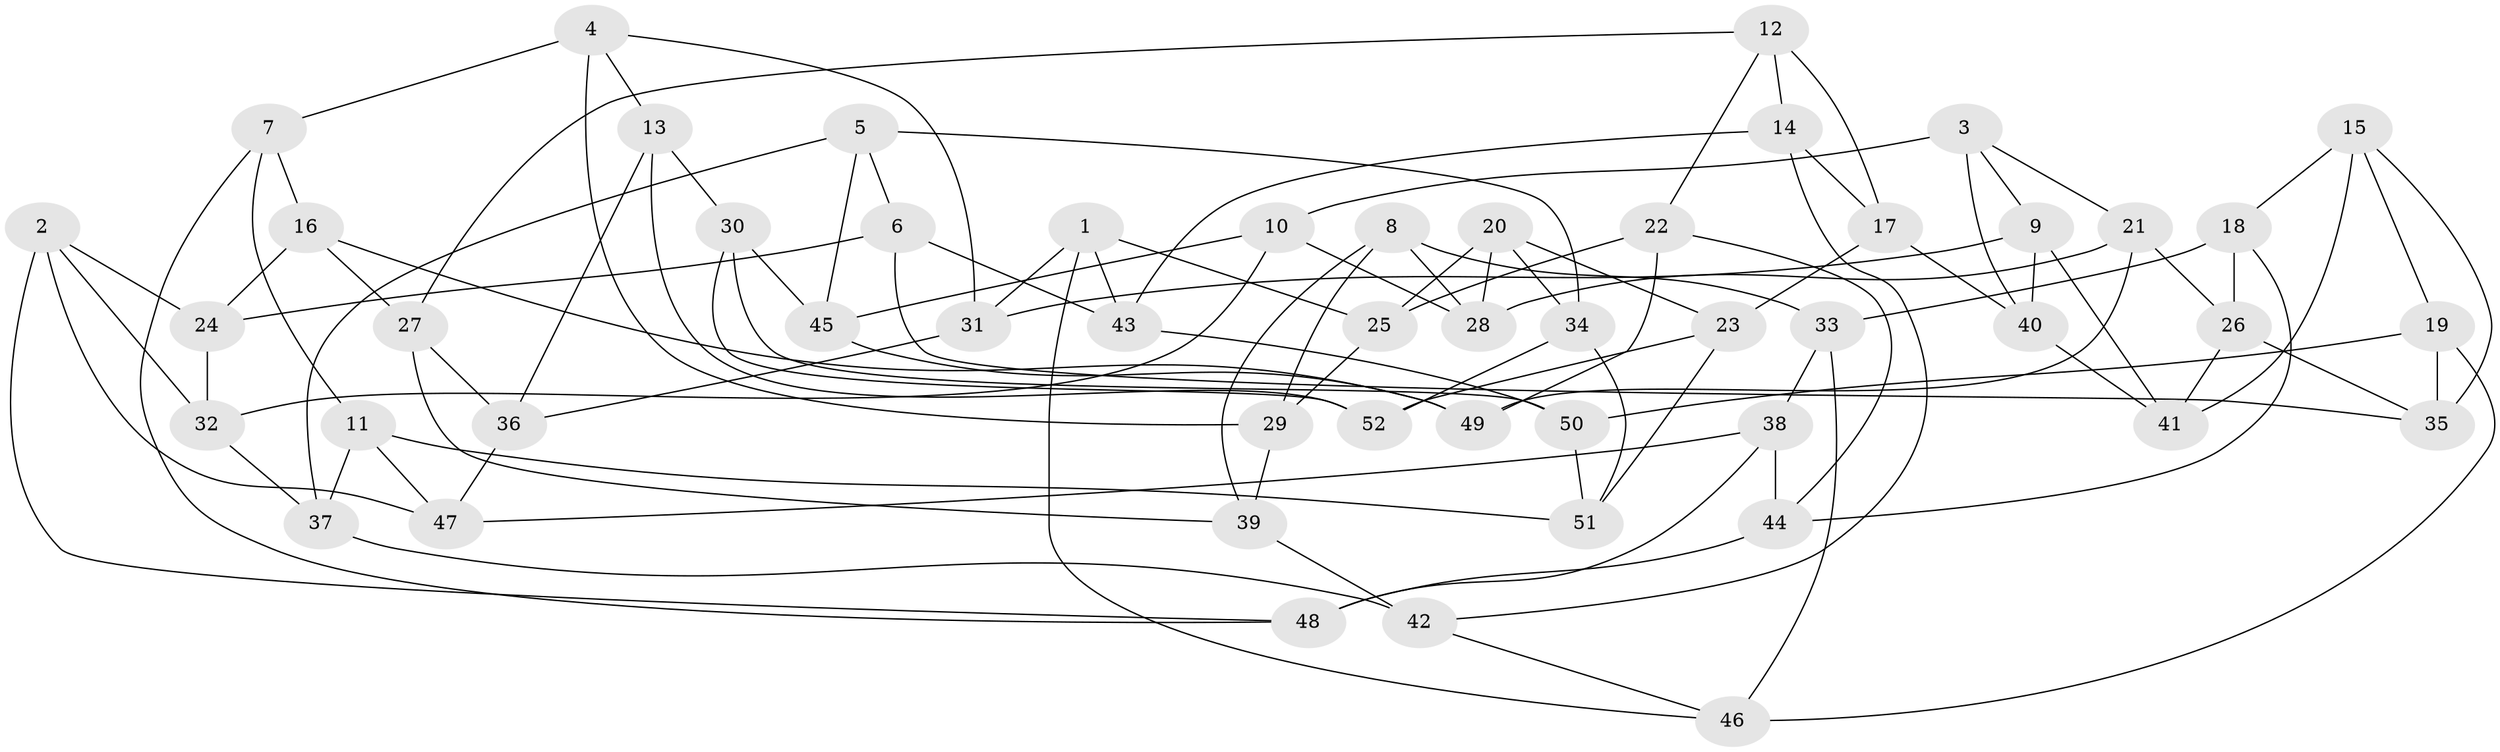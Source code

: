 // Generated by graph-tools (version 1.1) at 2025/50/03/09/25 03:50:44]
// undirected, 52 vertices, 104 edges
graph export_dot {
graph [start="1"]
  node [color=gray90,style=filled];
  1;
  2;
  3;
  4;
  5;
  6;
  7;
  8;
  9;
  10;
  11;
  12;
  13;
  14;
  15;
  16;
  17;
  18;
  19;
  20;
  21;
  22;
  23;
  24;
  25;
  26;
  27;
  28;
  29;
  30;
  31;
  32;
  33;
  34;
  35;
  36;
  37;
  38;
  39;
  40;
  41;
  42;
  43;
  44;
  45;
  46;
  47;
  48;
  49;
  50;
  51;
  52;
  1 -- 25;
  1 -- 43;
  1 -- 46;
  1 -- 31;
  2 -- 32;
  2 -- 47;
  2 -- 48;
  2 -- 24;
  3 -- 9;
  3 -- 40;
  3 -- 21;
  3 -- 10;
  4 -- 29;
  4 -- 7;
  4 -- 31;
  4 -- 13;
  5 -- 45;
  5 -- 37;
  5 -- 34;
  5 -- 6;
  6 -- 24;
  6 -- 43;
  6 -- 35;
  7 -- 16;
  7 -- 48;
  7 -- 11;
  8 -- 29;
  8 -- 39;
  8 -- 28;
  8 -- 33;
  9 -- 31;
  9 -- 40;
  9 -- 41;
  10 -- 32;
  10 -- 45;
  10 -- 28;
  11 -- 51;
  11 -- 37;
  11 -- 47;
  12 -- 17;
  12 -- 14;
  12 -- 22;
  12 -- 27;
  13 -- 30;
  13 -- 36;
  13 -- 52;
  14 -- 42;
  14 -- 17;
  14 -- 43;
  15 -- 18;
  15 -- 19;
  15 -- 35;
  15 -- 41;
  16 -- 24;
  16 -- 27;
  16 -- 49;
  17 -- 40;
  17 -- 23;
  18 -- 44;
  18 -- 26;
  18 -- 33;
  19 -- 50;
  19 -- 35;
  19 -- 46;
  20 -- 34;
  20 -- 25;
  20 -- 28;
  20 -- 23;
  21 -- 28;
  21 -- 49;
  21 -- 26;
  22 -- 44;
  22 -- 25;
  22 -- 49;
  23 -- 52;
  23 -- 51;
  24 -- 32;
  25 -- 29;
  26 -- 41;
  26 -- 35;
  27 -- 39;
  27 -- 36;
  29 -- 39;
  30 -- 50;
  30 -- 52;
  30 -- 45;
  31 -- 36;
  32 -- 37;
  33 -- 38;
  33 -- 46;
  34 -- 52;
  34 -- 51;
  36 -- 47;
  37 -- 42;
  38 -- 48;
  38 -- 44;
  38 -- 47;
  39 -- 42;
  40 -- 41;
  42 -- 46;
  43 -- 50;
  44 -- 48;
  45 -- 49;
  50 -- 51;
}
